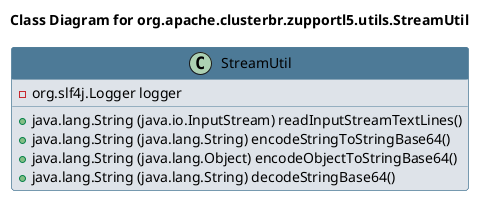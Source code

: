 @startuml 
skinparam class { 
 BackgroundColor #DEE3E9 
 ArrowColor #4D7A97 
 BorderColor #4D7A97 
}
left to right direction 
title Class Diagram for org.apache.clusterbr.zupportl5.utils.StreamUtil
skinparam titleBackgroundColor White
skinparam classHeaderBackgroundColor #4D7A97 
skinparam stereotypeCBackgroundColor #F8981D 

class StreamUtil {
 - org.slf4j.Logger logger
 + java.lang.String (java.io.InputStream) readInputStreamTextLines()
 + java.lang.String (java.lang.String) encodeStringToStringBase64()
 + java.lang.String (java.lang.Object) encodeObjectToStringBase64()
 + java.lang.String (java.lang.String) decodeStringBase64()
}
@enduml